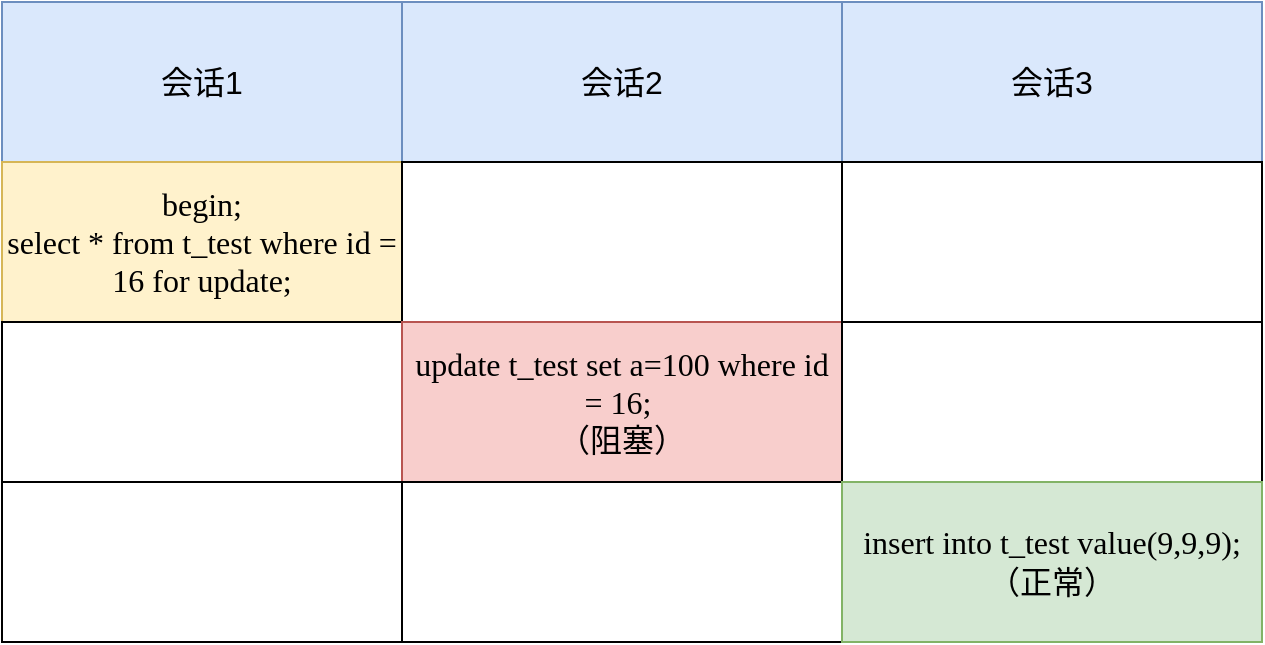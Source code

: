 <mxfile version="14.9.8" type="github">
  <diagram id="9uI3BKFySFjsWhQ9u2ze" name="第 1 页">
    <mxGraphModel dx="946" dy="529" grid="1" gridSize="10" guides="1" tooltips="1" connect="1" arrows="1" fold="1" page="1" pageScale="1" pageWidth="827" pageHeight="1169" math="0" shadow="0">
      <root>
        <mxCell id="0" />
        <mxCell id="1" parent="0" />
        <mxCell id="MZ_28oZwszyuOH4-v0NC-1" value="会话1" style="rounded=0;whiteSpace=wrap;html=1;fontSize=16;fillColor=#dae8fc;strokeColor=#6c8ebf;" vertex="1" parent="1">
          <mxGeometry x="110" y="160" width="200" height="80" as="geometry" />
        </mxCell>
        <mxCell id="MZ_28oZwszyuOH4-v0NC-2" value="会话2" style="rounded=0;whiteSpace=wrap;html=1;fontSize=16;fillColor=#dae8fc;strokeColor=#6c8ebf;" vertex="1" parent="1">
          <mxGeometry x="310" y="160" width="220" height="80" as="geometry" />
        </mxCell>
        <mxCell id="MZ_28oZwszyuOH4-v0NC-3" value="会话3" style="rounded=0;whiteSpace=wrap;html=1;fontSize=16;fillColor=#dae8fc;strokeColor=#6c8ebf;" vertex="1" parent="1">
          <mxGeometry x="530" y="160" width="210" height="80" as="geometry" />
        </mxCell>
        <mxCell id="MZ_28oZwszyuOH4-v0NC-5" value="begin;&lt;br&gt;select * from t_test where id = 16 for update;" style="rounded=0;whiteSpace=wrap;html=1;fontSize=16;align=center;fontFamily=Times New Roman;fillColor=#fff2cc;strokeColor=#d6b656;" vertex="1" parent="1">
          <mxGeometry x="110" y="240" width="200" height="80" as="geometry" />
        </mxCell>
        <mxCell id="MZ_28oZwszyuOH4-v0NC-6" value="" style="rounded=0;whiteSpace=wrap;html=1;fontSize=16;fontFamily=Times New Roman;" vertex="1" parent="1">
          <mxGeometry x="310" y="240" width="220" height="80" as="geometry" />
        </mxCell>
        <mxCell id="MZ_28oZwszyuOH4-v0NC-7" value="" style="rounded=0;whiteSpace=wrap;html=1;fontSize=16;fontFamily=Times New Roman;" vertex="1" parent="1">
          <mxGeometry x="530" y="240" width="210" height="80" as="geometry" />
        </mxCell>
        <mxCell id="MZ_28oZwszyuOH4-v0NC-8" value="" style="rounded=0;whiteSpace=wrap;html=1;fontSize=16;align=center;fontFamily=Times New Roman;" vertex="1" parent="1">
          <mxGeometry x="110" y="320" width="200" height="80" as="geometry" />
        </mxCell>
        <mxCell id="MZ_28oZwszyuOH4-v0NC-9" value="update t_test set a=100 where id = 16;&amp;nbsp;&lt;br&gt;（阻塞）" style="rounded=0;whiteSpace=wrap;html=1;fontSize=16;fontFamily=Times New Roman;fillColor=#f8cecc;strokeColor=#b85450;" vertex="1" parent="1">
          <mxGeometry x="310" y="320" width="220" height="80" as="geometry" />
        </mxCell>
        <mxCell id="MZ_28oZwszyuOH4-v0NC-10" value="" style="rounded=0;whiteSpace=wrap;html=1;fontSize=16;fontFamily=Times New Roman;" vertex="1" parent="1">
          <mxGeometry x="530" y="320" width="210" height="80" as="geometry" />
        </mxCell>
        <mxCell id="MZ_28oZwszyuOH4-v0NC-11" value="" style="rounded=0;whiteSpace=wrap;html=1;fontSize=16;align=center;fontFamily=Times New Roman;" vertex="1" parent="1">
          <mxGeometry x="110" y="400" width="200" height="80" as="geometry" />
        </mxCell>
        <mxCell id="MZ_28oZwszyuOH4-v0NC-12" value="" style="rounded=0;whiteSpace=wrap;html=1;fontSize=16;fontFamily=Times New Roman;" vertex="1" parent="1">
          <mxGeometry x="310" y="400" width="220" height="80" as="geometry" />
        </mxCell>
        <mxCell id="MZ_28oZwszyuOH4-v0NC-13" value="&lt;span style=&quot;font-size: 16px;&quot;&gt;insert into t_test value(9,9,9);&lt;br style=&quot;font-size: 16px;&quot;&gt;（正常）&lt;br style=&quot;font-size: 16px;&quot;&gt;&lt;/span&gt;" style="rounded=0;whiteSpace=wrap;html=1;fontSize=16;fontFamily=Times New Roman;align=center;fillColor=#d5e8d4;strokeColor=#82b366;" vertex="1" parent="1">
          <mxGeometry x="530" y="400" width="210" height="80" as="geometry" />
        </mxCell>
      </root>
    </mxGraphModel>
  </diagram>
</mxfile>
